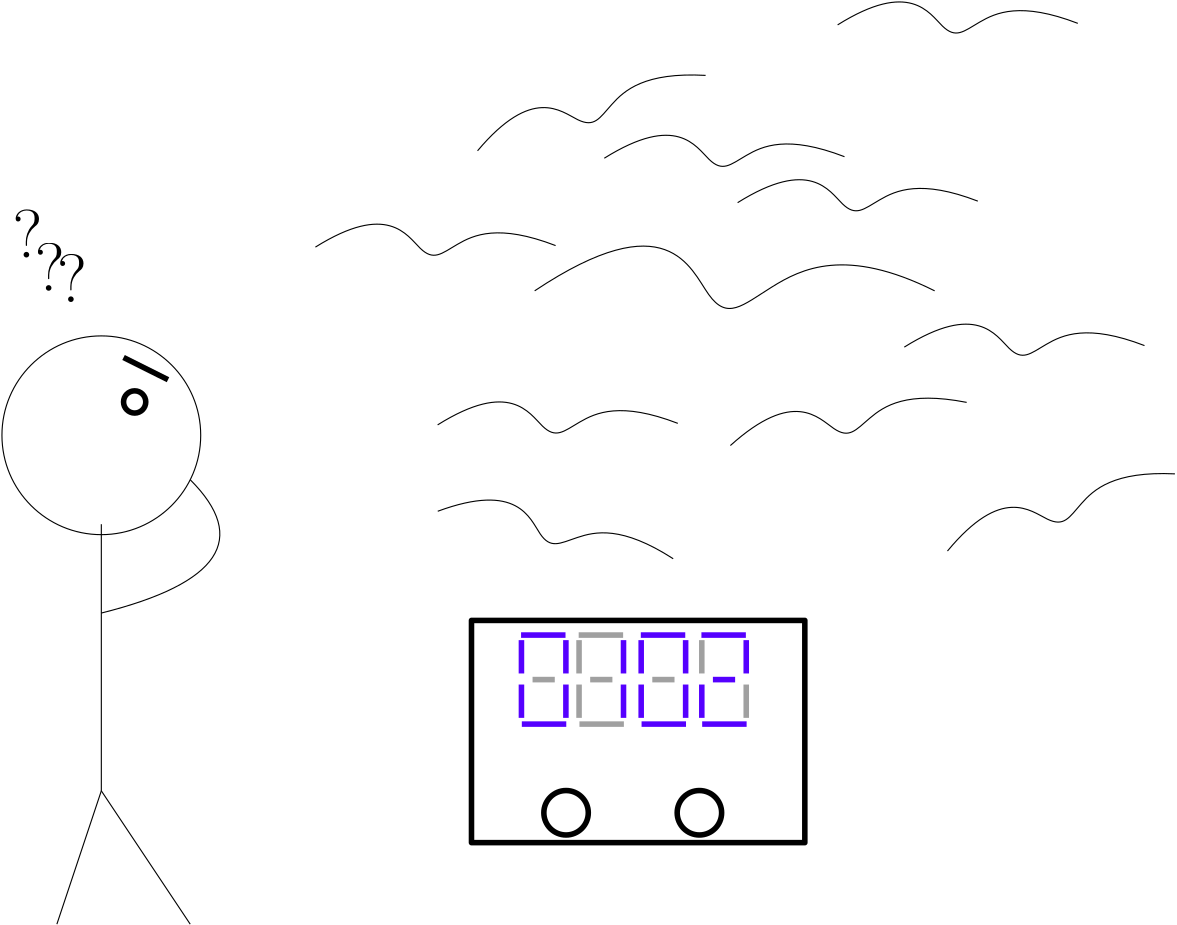 <?xml version="1.0"?>
<!DOCTYPE ipe SYSTEM "ipe.dtd">
<ipe version="70107" creator="Ipe 7.1.8">
<info created="D:20150814180128" modified="D:20150814180128"/>
<ipestyle name="basic">
<symbol name="arrow/arc(spx)">
<path stroke="sym-stroke" fill="sym-stroke" pen="sym-pen">
0 0 m
-1 0.333 l
-1 -0.333 l
h
</path>
</symbol>
<symbol name="arrow/farc(spx)">
<path stroke="sym-stroke" fill="white" pen="sym-pen">
0 0 m
-1 0.333 l
-1 -0.333 l
h
</path>
</symbol>
<symbol name="arrow/ptarc(spx)">
<path stroke="sym-stroke" fill="sym-stroke" pen="sym-pen">
0 0 m
-1 0.333 l
-0.8 0 l
-1 -0.333 l
h
</path>
</symbol>
<symbol name="arrow/fptarc(spx)">
<path stroke="sym-stroke" fill="white" pen="sym-pen">
0 0 m
-1 0.333 l
-0.8 0 l
-1 -0.333 l
h
</path>
</symbol>
<symbol name="mark/circle(sx)" transformations="translations">
<path fill="sym-stroke">
0.6 0 0 0.6 0 0 e
0.4 0 0 0.4 0 0 e
</path>
</symbol>
<symbol name="mark/disk(sx)" transformations="translations">
<path fill="sym-stroke">
0.6 0 0 0.6 0 0 e
</path>
</symbol>
<symbol name="mark/fdisk(sfx)" transformations="translations">
<group>
<path fill="sym-fill">
0.5 0 0 0.5 0 0 e
</path>
<path fill="sym-stroke" fillrule="eofill">
0.6 0 0 0.6 0 0 e
0.4 0 0 0.4 0 0 e
</path>
</group>
</symbol>
<symbol name="mark/box(sx)" transformations="translations">
<path fill="sym-stroke" fillrule="eofill">
-0.6 -0.6 m
0.6 -0.6 l
0.6 0.6 l
-0.6 0.6 l
h
-0.4 -0.4 m
0.4 -0.4 l
0.4 0.4 l
-0.4 0.4 l
h
</path>
</symbol>
<symbol name="mark/square(sx)" transformations="translations">
<path fill="sym-stroke">
-0.6 -0.6 m
0.6 -0.6 l
0.6 0.6 l
-0.6 0.6 l
h
</path>
</symbol>
<symbol name="mark/fsquare(sfx)" transformations="translations">
<group>
<path fill="sym-fill">
-0.5 -0.5 m
0.5 -0.5 l
0.5 0.5 l
-0.5 0.5 l
h
</path>
<path fill="sym-stroke" fillrule="eofill">
-0.6 -0.6 m
0.6 -0.6 l
0.6 0.6 l
-0.6 0.6 l
h
-0.4 -0.4 m
0.4 -0.4 l
0.4 0.4 l
-0.4 0.4 l
h
</path>
</group>
</symbol>
<symbol name="mark/cross(sx)" transformations="translations">
<group>
<path fill="sym-stroke">
-0.43 -0.57 m
0.57 0.43 l
0.43 0.57 l
-0.57 -0.43 l
h
</path>
<path fill="sym-stroke">
-0.43 0.57 m
0.57 -0.43 l
0.43 -0.57 l
-0.57 0.43 l
h
</path>
</group>
</symbol>
<symbol name="arrow/fnormal(spx)">
<path stroke="sym-stroke" fill="white" pen="sym-pen">
0 0 m
-1 0.333 l
-1 -0.333 l
h
</path>
</symbol>
<symbol name="arrow/pointed(spx)">
<path stroke="sym-stroke" fill="sym-stroke" pen="sym-pen">
0 0 m
-1 0.333 l
-0.8 0 l
-1 -0.333 l
h
</path>
</symbol>
<symbol name="arrow/fpointed(spx)">
<path stroke="sym-stroke" fill="white" pen="sym-pen">
0 0 m
-1 0.333 l
-0.8 0 l
-1 -0.333 l
h
</path>
</symbol>
<symbol name="arrow/linear(spx)">
<path stroke="sym-stroke" pen="sym-pen">
-1 0.333 m
0 0 l
-1 -0.333 l
</path>
</symbol>
<symbol name="arrow/fdouble(spx)">
<path stroke="sym-stroke" fill="white" pen="sym-pen">
0 0 m
-1 0.333 l
-1 -0.333 l
h
-1 0 m
-2 0.333 l
-2 -0.333 l
h
</path>
</symbol>
<symbol name="arrow/double(spx)">
<path stroke="sym-stroke" fill="sym-stroke" pen="sym-pen">
0 0 m
-1 0.333 l
-1 -0.333 l
h
-1 0 m
-2 0.333 l
-2 -0.333 l
h
</path>
</symbol>
<pen name="heavier" value="0.8"/>
<pen name="fat" value="1.2"/>
<pen name="ultrafat" value="2"/>
<symbolsize name="large" value="5"/>
<symbolsize name="small" value="2"/>
<symbolsize name="tiny" value="1.1"/>
<arrowsize name="large" value="10"/>
<arrowsize name="small" value="5"/>
<arrowsize name="tiny" value="3"/>
<color name="red" value="1 0 0"/>
<color name="green" value="0 1 0"/>
<color name="blue" value="0 0 1"/>
<color name="yellow" value="1 1 0"/>
<color name="orange" value="1 0.647 0"/>
<color name="gold" value="1 0.843 0"/>
<color name="purple" value="0.627 0.125 0.941"/>
<color name="gray" value="0.745"/>
<color name="brown" value="0.647 0.165 0.165"/>
<color name="navy" value="0 0 0.502"/>
<color name="pink" value="1 0.753 0.796"/>
<color name="seagreen" value="0.18 0.545 0.341"/>
<color name="turquoise" value="0.251 0.878 0.816"/>
<color name="violet" value="0.933 0.51 0.933"/>
<color name="darkblue" value="0 0 0.545"/>
<color name="darkcyan" value="0 0.545 0.545"/>
<color name="darkgray" value="0.663"/>
<color name="darkgreen" value="0 0.392 0"/>
<color name="darkmagenta" value="0.545 0 0.545"/>
<color name="darkorange" value="1 0.549 0"/>
<color name="darkred" value="0.545 0 0"/>
<color name="lightblue" value="0.678 0.847 0.902"/>
<color name="lightcyan" value="0.878 1 1"/>
<color name="lightgray" value="0.827"/>
<color name="lightgreen" value="0.565 0.933 0.565"/>
<color name="lightyellow" value="1 1 0.878"/>
<dashstyle name="dashed" value="[4] 0"/>
<dashstyle name="dotted" value="[1 3] 0"/>
<dashstyle name="dash dotted" value="[4 2 1 2] 0"/>
<dashstyle name="dash dot dotted" value="[4 2 1 2 1 2] 0"/>
<textsize name="large" value="\large"/>
<textsize name="Large" value="\Large"/>
<textsize name="LARGE" value="\LARGE"/>
<textsize name="huge" value="\huge"/>
<textsize name="Huge" value="\Huge"/>
<textsize name="small" value="\small"/>
<textsize name="footnote" value="\footnotesize"/>
<textsize name="tiny" value="\tiny"/>
<textstyle name="center" begin="\begin{center}" end="\end{center}"/>
<textstyle name="itemize" begin="\begin{itemize}" end="\end{itemize}"/>
<textstyle name="item" begin="\begin{itemize}\item{}" end="\end{itemize}"/>
<gridsize name="4 pts" value="4"/>
<gridsize name="8 pts (~3 mm)" value="8"/>
<gridsize name="16 pts (~6 mm)" value="16"/>
<gridsize name="32 pts (~12 mm)" value="32"/>
<gridsize name="10 pts (~3.5 mm)" value="10"/>
<gridsize name="20 pts (~7 mm)" value="20"/>
<gridsize name="14 pts (~5 mm)" value="14"/>
<gridsize name="28 pts (~10 mm)" value="28"/>
<gridsize name="56 pts (~20 mm)" value="56"/>
<anglesize name="90 deg" value="90"/>
<anglesize name="60 deg" value="60"/>
<anglesize name="45 deg" value="45"/>
<anglesize name="30 deg" value="30"/>
<anglesize name="22.5 deg" value="22.5"/>
<tiling name="falling" angle="-60" step="4" width="1"/>
<tiling name="rising" angle="30" step="4" width="1"/>
</ipestyle>
<page>
<layer name="alpha"/>
<view layers="alpha" active="alpha"/>
<path layer="alpha" matrix="1 0 0 1 -84 100" stroke="black">
368 592 m
416 624
432 576
448 592
480 608
512 592 c
</path>
<path matrix="0.570136 0.188537 -0.237557 0.452489 194.262 405.158" stroke="black">
368 592 m
416 624
432 576
448 592
480 608
512 592 c
</path>
<path matrix="0.600489 0.00383474 -0.0866965 0.50365 139.412 440.169" stroke="black">
368 592 m
416 624
432 576
448 592
480 608
512 592 c
</path>
<path matrix="0.600489 0.00383474 -0.0866965 0.50365 187.412 424.169" stroke="black">
368 592 m
416 624
432 576
448 592
480 608
512 592 c
</path>
<path stroke="black">
35.7771 0 0 35.7771 128 640 e
</path>
<path stroke="black">
128 608 m
128 512 l
160 464 l
160 464 l
</path>
<path stroke="black">
128 512 m
112 464 l
</path>
<path stroke="black">
128 576 m
192 592
160 624 c
</path>
<text transformations="translations" pos="96 704" stroke="black" type="label" width="10.72" height="17.213" depth="0" valign="baseline" size="Huge">$?$</text>
<text matrix="1 0 0 1 16 -16" transformations="translations" pos="96 704" stroke="black" type="label" width="10.72" height="17.213" depth="0" valign="baseline" size="Huge">$?$</text>
<text matrix="1 0 0 1 8 -12" transformations="translations" pos="96 704" stroke="black" type="label" width="10.72" height="17.213" depth="0" valign="baseline" size="Huge">$?$</text>
<path stroke="black" pen="ultrafat">
152 660 m
136 668 l
</path>
<path stroke="black" pen="ultrafat">
4 0 0 4 140 652 e
</path>
<path matrix="0.590736 0.107857 -0.17268 0.481 239.293 311.868" stroke="black">
368 592 m
416 624
432 576
448 592
480 608
512 592 c
</path>
<path matrix="0.600489 0.00383474 -0.0866965 0.50365 79.412 344.169" stroke="black">
368 592 m
416 624
432 576
448 592
480 608
512 592 c
</path>
<path matrix="0.600489 0.00383474 -0.0866965 0.50365 223.412 488.169" stroke="black">
368 592 m
416 624
432 576
448 592
480 608
512 592 c
</path>
<path matrix="0.600489 0.00383474 -0.0866965 0.50365 247.412 372.169" stroke="black">
368 592 m
416 624
432 576
448 592
480 608
512 592 c
</path>
<path matrix="0.600489 0.00383474 -0.0866965 0.50365 35.412 408.169" stroke="black">
368 592 m
416 624
432 576
448 592
480 608
512 592 c
</path>
<path matrix="0.568671 0.192911 -0.241025 0.450651 366.025 260.553" stroke="black">
368 592 m
416 624
432 576
448 592
480 608
512 592 c
</path>
<path matrix="0.588647 -0.118728 0.0178563 0.510745 21.9179 353.98" stroke="black">
368 592 m
416 624
432 576
448 592
480 608
512 592 c
</path>
<path stroke="black" pen="ultrafat">
261.259 573.352 m
261.259 493.352 l
381.259 493.352 l
381.259 573.352 l
h
</path>
<path matrix="1 0 0 1 55.3079 -3.89492" stroke="black" pen="ultrafat">
8 0 0 8 240 508 e
</path>
<path matrix="1 0 0 1 55.3079 0.105078" stroke="black" pen="ultrafat">
8 0 0 8 288 504 e
</path>
<path matrix="1 0 0 1 75.8488 8.0769" stroke="0.627" pen="ultrafat">
224 560 m
240 560 l
</path>
<path matrix="1 0 0 1 75.9852 10.2588" stroke="0.333 0 1" pen="ultrafat">
240 556 m
240 544 l
</path>
<path matrix="1 0 0 1 27.9852 4.04218" stroke="0.627" pen="ultrafat">
276 548 m
284 548 l
</path>
<path matrix="1 0 0 1 75.9852 -5.74115" stroke="0.333 0 1" pen="ultrafat">
240 556 m
240 544 l
</path>
<path matrix="1 0 0 1 76.1216 -23.9684" stroke="0.627" pen="ultrafat">
224 560 m
240 560 l
</path>
<path matrix="1 0 0 1 59.9852 10.2588" stroke="0.627" pen="ultrafat">
240 556 m
240 544 l
</path>
<path matrix="1 0 0 1 59.9852 -5.74115" stroke="0.627" pen="ultrafat">
240 556 m
240 544 l
</path>
<path matrix="1 0 0 1 98.2138 8.0769" stroke="0.333 0 1" pen="ultrafat">
224 560 m
240 560 l
</path>
<path matrix="1 0 0 1 98.3502 10.2588" stroke="0.333 0 1" pen="ultrafat">
240 556 m
240 544 l
</path>
<path matrix="1 0 0 1 50.3502 4.04218" stroke="0.627" pen="ultrafat">
276 548 m
284 548 l
</path>
<path matrix="1 0 0 1 98.3502 -5.74115" stroke="0.333 0 1" pen="ultrafat">
240 556 m
240 544 l
</path>
<path matrix="1 0 0 1 98.4866 -23.9684" stroke="0.333 0 1" pen="ultrafat">
224 560 m
240 560 l
</path>
<path matrix="1 0 0 1 82.3502 10.2588" stroke="0.333 0 1" pen="ultrafat">
240 556 m
240 544 l
</path>
<path matrix="1 0 0 1 82.3502 -5.74115" stroke="0.333 0 1" pen="ultrafat">
240 556 m
240 544 l
</path>
<path matrix="1 0 0 1 120.033 8.0769" stroke="0.333 0 1" pen="ultrafat">
224 560 m
240 560 l
</path>
<path matrix="1 0 0 1 120.17 10.2588" stroke="0.333 0 1" pen="ultrafat">
240 556 m
240 544 l
</path>
<path matrix="1 0 0 1 72.1697 4.04218" stroke="0.333 0 1" pen="ultrafat">
276 548 m
284 548 l
</path>
<path matrix="1 0 0 1 120.17 -5.74115" stroke="0.627" pen="ultrafat">
240 556 m
240 544 l
</path>
<path matrix="1 0 0 1 120.306 -23.9684" stroke="0.333 0 1" pen="ultrafat">
224 560 m
240 560 l
</path>
<path matrix="1 0 0 1 104.17 10.2588" stroke="0.627" pen="ultrafat">
240 556 m
240 544 l
</path>
<path matrix="1 0 0 1 104.17 -5.74115" stroke="0.333 0 1" pen="ultrafat">
240 556 m
240 544 l
</path>
<path matrix="1 0 0 1 55.1066 8.0769" stroke="0.333 0 1" pen="ultrafat">
224 560 m
240 560 l
</path>
<path matrix="1 0 0 1 55.243 10.2588" stroke="0.333 0 1" pen="ultrafat">
240 556 m
240 544 l
</path>
<path matrix="1 0 0 1 7.24301 4.04218" stroke="0.627" pen="ultrafat">
276 548 m
284 548 l
</path>
<path matrix="1 0 0 1 55.243 -5.74115" stroke="0.333 0 1" pen="ultrafat">
240 556 m
240 544 l
</path>
<path matrix="1 0 0 1 55.3794 -23.9684" stroke="0.333 0 1" pen="ultrafat">
224 560 m
240 560 l
</path>
<path matrix="1 0 0 1 39.243 10.2588" stroke="0.333 0 1" pen="ultrafat">
240 556 m
240 544 l
</path>
<path matrix="1 0 0 1 39.243 -5.74115" stroke="0.333 0 1" pen="ultrafat">
240 556 m
240 544 l
</path>
</page>
</ipe>
